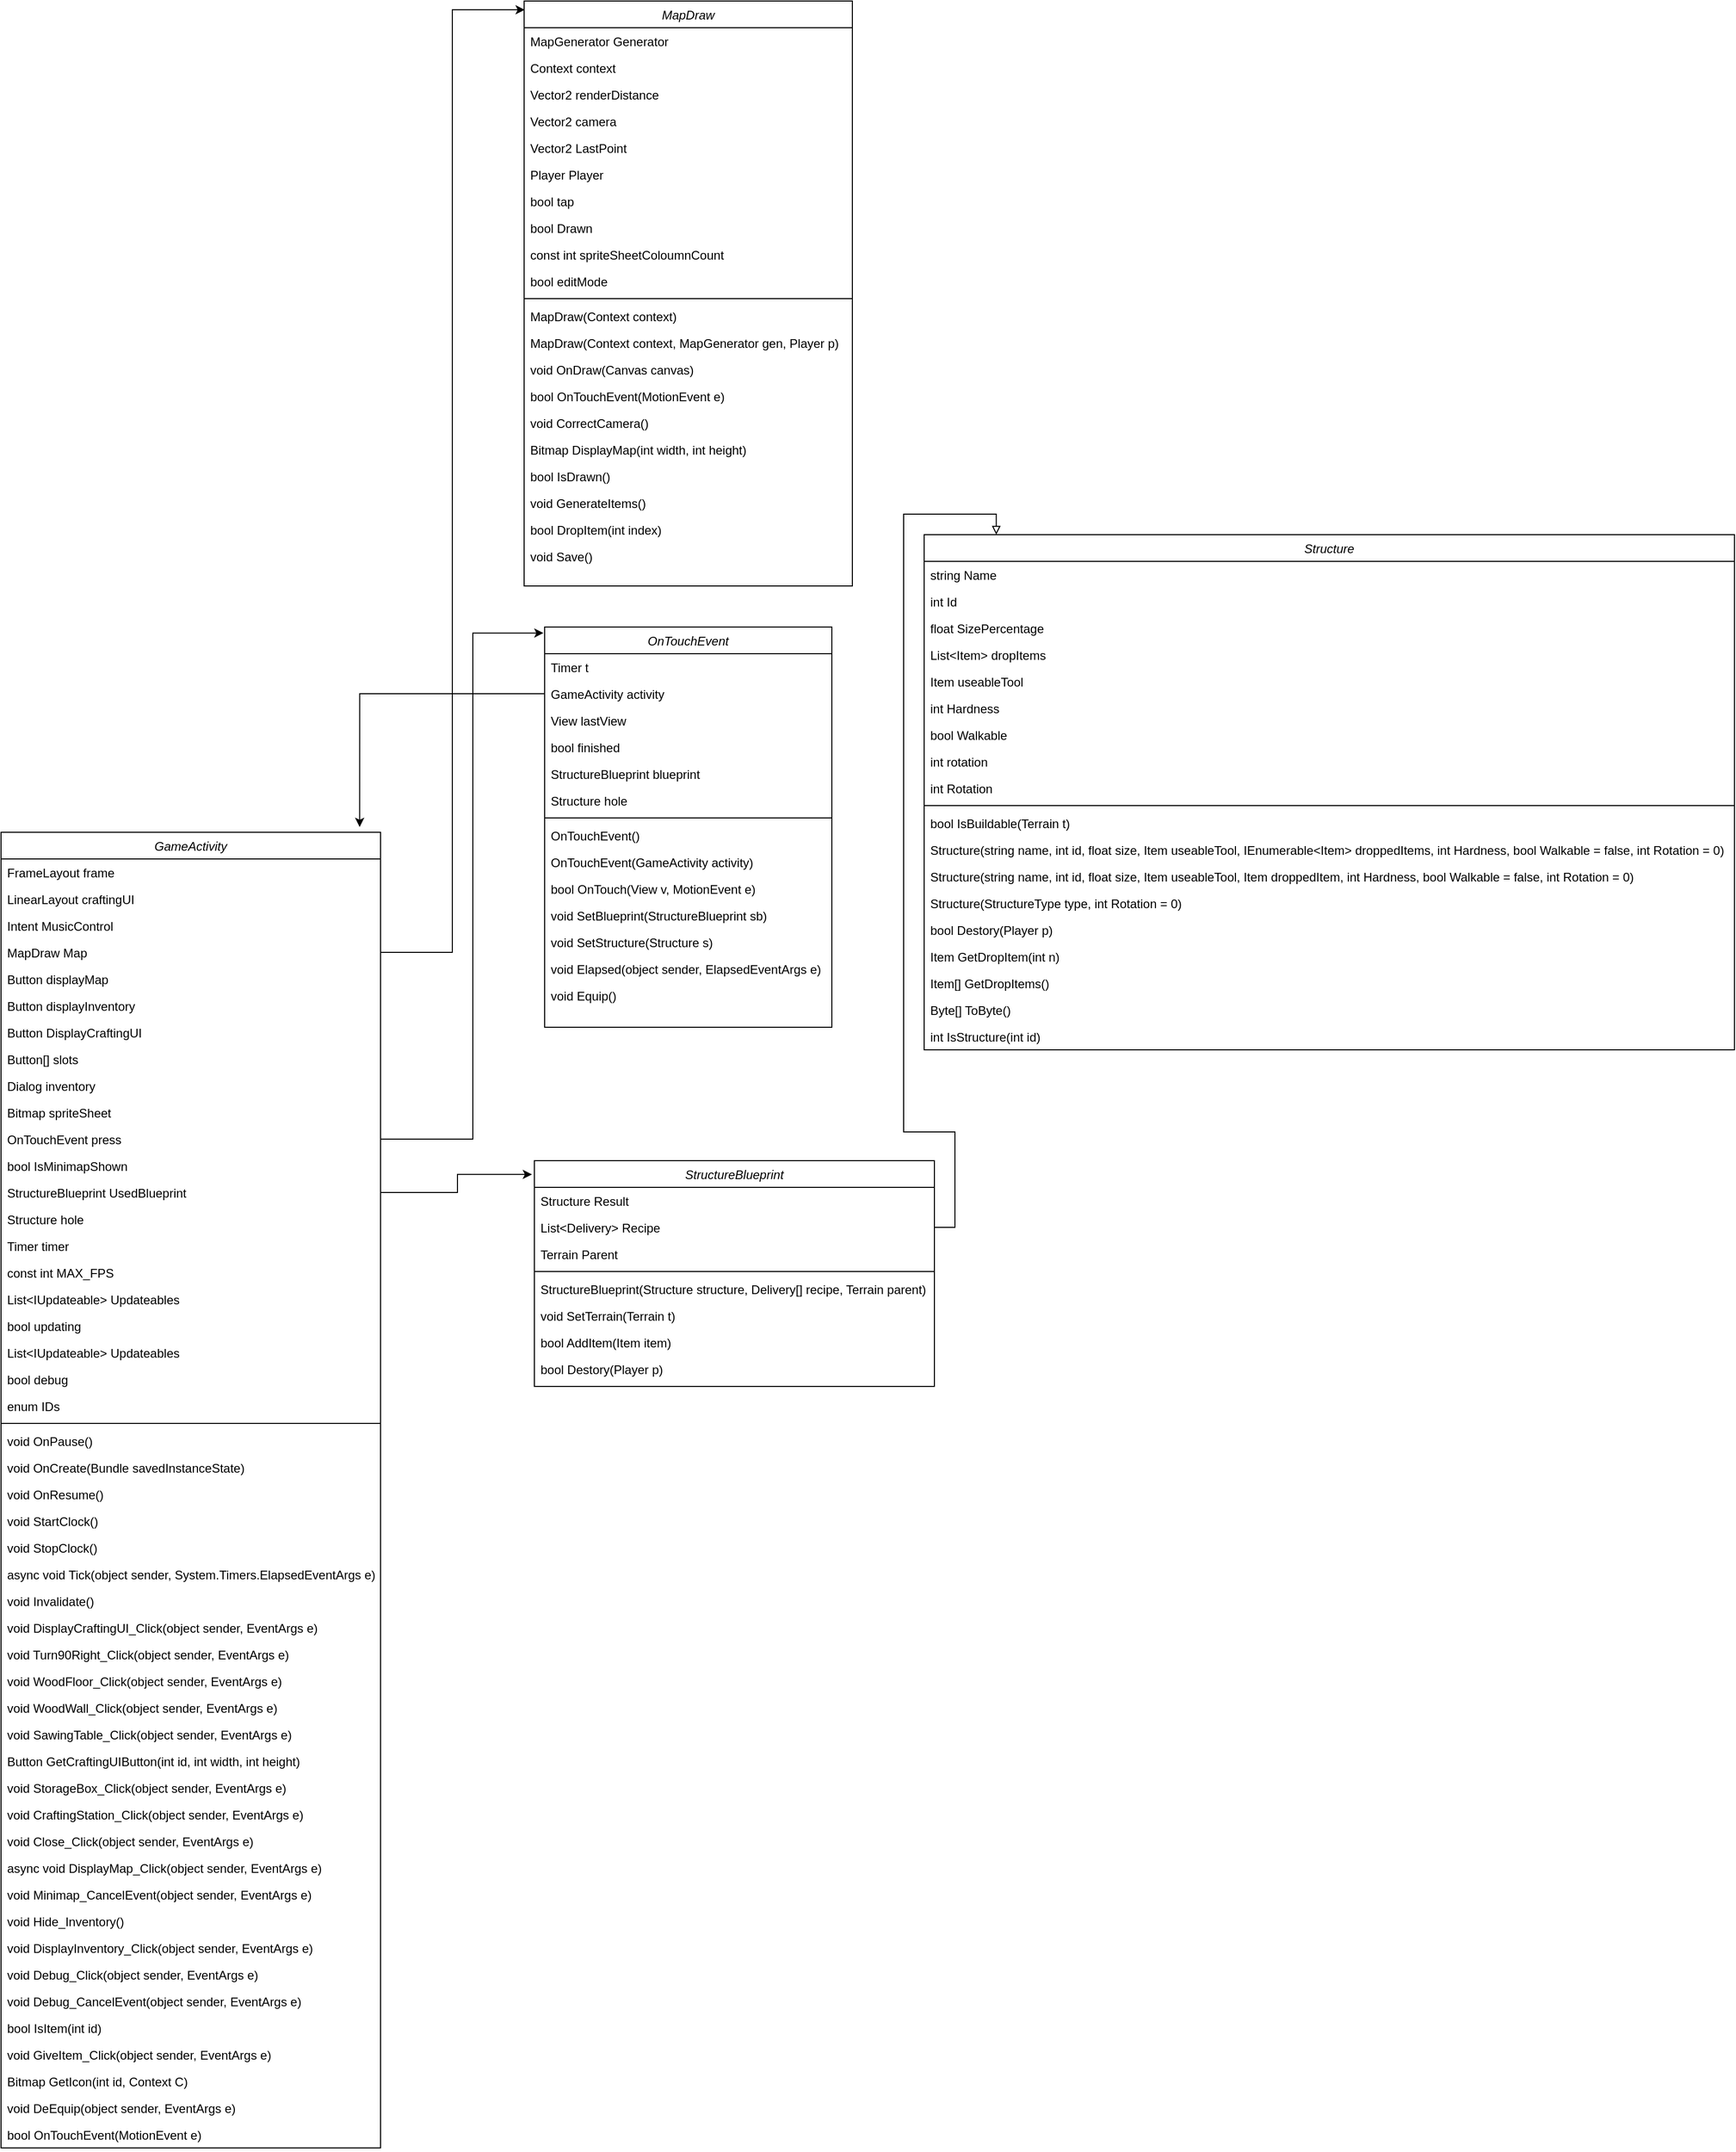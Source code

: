<mxfile version="16.1.0" type="github">
  <diagram id="C5RBs43oDa-KdzZeNtuy" name="Page-1">
    <mxGraphModel dx="751" dy="1858" grid="1" gridSize="10" guides="1" tooltips="1" connect="1" arrows="1" fold="1" page="1" pageScale="1" pageWidth="827" pageHeight="1169" math="0" shadow="0">
      <root>
        <mxCell id="WIyWlLk6GJQsqaUBKTNV-0" />
        <mxCell id="WIyWlLk6GJQsqaUBKTNV-1" parent="WIyWlLk6GJQsqaUBKTNV-0" />
        <mxCell id="zkfFHV4jXpPFQw0GAbJ--0" value="GameActivity" style="swimlane;fontStyle=2;align=center;verticalAlign=top;childLayout=stackLayout;horizontal=1;startSize=26;horizontalStack=0;resizeParent=1;resizeLast=0;collapsible=1;marginBottom=0;rounded=0;shadow=0;strokeWidth=1;" parent="WIyWlLk6GJQsqaUBKTNV-1" vertex="1">
          <mxGeometry x="30" y="70" width="370" height="1282" as="geometry">
            <mxRectangle x="230" y="140" width="160" height="26" as="alternateBounds" />
          </mxGeometry>
        </mxCell>
        <mxCell id="zkfFHV4jXpPFQw0GAbJ--2" value="FrameLayout frame&#xa;" style="text;align=left;verticalAlign=top;spacingLeft=4;spacingRight=4;overflow=hidden;rotatable=0;points=[[0,0.5],[1,0.5]];portConstraint=eastwest;rounded=0;shadow=0;html=0;" parent="zkfFHV4jXpPFQw0GAbJ--0" vertex="1">
          <mxGeometry y="26" width="370" height="26" as="geometry" />
        </mxCell>
        <mxCell id="dJazrFDQEvs-Zin5iPk2-3" value="LinearLayout craftingUI&#xa;" style="text;align=left;verticalAlign=top;spacingLeft=4;spacingRight=4;overflow=hidden;rotatable=0;points=[[0,0.5],[1,0.5]];portConstraint=eastwest;rounded=0;shadow=0;html=0;" vertex="1" parent="zkfFHV4jXpPFQw0GAbJ--0">
          <mxGeometry y="52" width="370" height="26" as="geometry" />
        </mxCell>
        <mxCell id="dJazrFDQEvs-Zin5iPk2-4" value="Intent MusicControl" style="text;align=left;verticalAlign=top;spacingLeft=4;spacingRight=4;overflow=hidden;rotatable=0;points=[[0,0.5],[1,0.5]];portConstraint=eastwest;rounded=0;shadow=0;html=0;" vertex="1" parent="zkfFHV4jXpPFQw0GAbJ--0">
          <mxGeometry y="78" width="370" height="26" as="geometry" />
        </mxCell>
        <mxCell id="dJazrFDQEvs-Zin5iPk2-5" value="MapDraw Map" style="text;align=left;verticalAlign=top;spacingLeft=4;spacingRight=4;overflow=hidden;rotatable=0;points=[[0,0.5],[1,0.5]];portConstraint=eastwest;rounded=0;shadow=0;html=0;" vertex="1" parent="zkfFHV4jXpPFQw0GAbJ--0">
          <mxGeometry y="104" width="370" height="26" as="geometry" />
        </mxCell>
        <mxCell id="dJazrFDQEvs-Zin5iPk2-6" value="Button displayMap" style="text;align=left;verticalAlign=top;spacingLeft=4;spacingRight=4;overflow=hidden;rotatable=0;points=[[0,0.5],[1,0.5]];portConstraint=eastwest;rounded=0;shadow=0;html=0;" vertex="1" parent="zkfFHV4jXpPFQw0GAbJ--0">
          <mxGeometry y="130" width="370" height="26" as="geometry" />
        </mxCell>
        <mxCell id="dJazrFDQEvs-Zin5iPk2-8" value="Button displayInventory" style="text;align=left;verticalAlign=top;spacingLeft=4;spacingRight=4;overflow=hidden;rotatable=0;points=[[0,0.5],[1,0.5]];portConstraint=eastwest;rounded=0;shadow=0;html=0;" vertex="1" parent="zkfFHV4jXpPFQw0GAbJ--0">
          <mxGeometry y="156" width="370" height="26" as="geometry" />
        </mxCell>
        <mxCell id="dJazrFDQEvs-Zin5iPk2-7" value="Button DisplayCraftingUI" style="text;align=left;verticalAlign=top;spacingLeft=4;spacingRight=4;overflow=hidden;rotatable=0;points=[[0,0.5],[1,0.5]];portConstraint=eastwest;rounded=0;shadow=0;html=0;" vertex="1" parent="zkfFHV4jXpPFQw0GAbJ--0">
          <mxGeometry y="182" width="370" height="26" as="geometry" />
        </mxCell>
        <mxCell id="dJazrFDQEvs-Zin5iPk2-9" value="Button[] slots" style="text;align=left;verticalAlign=top;spacingLeft=4;spacingRight=4;overflow=hidden;rotatable=0;points=[[0,0.5],[1,0.5]];portConstraint=eastwest;rounded=0;shadow=0;html=0;" vertex="1" parent="zkfFHV4jXpPFQw0GAbJ--0">
          <mxGeometry y="208" width="370" height="26" as="geometry" />
        </mxCell>
        <mxCell id="dJazrFDQEvs-Zin5iPk2-10" value="Dialog inventory" style="text;align=left;verticalAlign=top;spacingLeft=4;spacingRight=4;overflow=hidden;rotatable=0;points=[[0,0.5],[1,0.5]];portConstraint=eastwest;rounded=0;shadow=0;html=0;" vertex="1" parent="zkfFHV4jXpPFQw0GAbJ--0">
          <mxGeometry y="234" width="370" height="26" as="geometry" />
        </mxCell>
        <mxCell id="dJazrFDQEvs-Zin5iPk2-11" value="Bitmap spriteSheet" style="text;align=left;verticalAlign=top;spacingLeft=4;spacingRight=4;overflow=hidden;rotatable=0;points=[[0,0.5],[1,0.5]];portConstraint=eastwest;rounded=0;shadow=0;html=0;" vertex="1" parent="zkfFHV4jXpPFQw0GAbJ--0">
          <mxGeometry y="260" width="370" height="26" as="geometry" />
        </mxCell>
        <mxCell id="dJazrFDQEvs-Zin5iPk2-12" value="OnTouchEvent press" style="text;align=left;verticalAlign=top;spacingLeft=4;spacingRight=4;overflow=hidden;rotatable=0;points=[[0,0.5],[1,0.5]];portConstraint=eastwest;rounded=0;shadow=0;html=0;" vertex="1" parent="zkfFHV4jXpPFQw0GAbJ--0">
          <mxGeometry y="286" width="370" height="26" as="geometry" />
        </mxCell>
        <mxCell id="dJazrFDQEvs-Zin5iPk2-13" value="bool IsMinimapShown" style="text;align=left;verticalAlign=top;spacingLeft=4;spacingRight=4;overflow=hidden;rotatable=0;points=[[0,0.5],[1,0.5]];portConstraint=eastwest;rounded=0;shadow=0;html=0;" vertex="1" parent="zkfFHV4jXpPFQw0GAbJ--0">
          <mxGeometry y="312" width="370" height="26" as="geometry" />
        </mxCell>
        <mxCell id="dJazrFDQEvs-Zin5iPk2-14" value="StructureBlueprint UsedBlueprint" style="text;align=left;verticalAlign=top;spacingLeft=4;spacingRight=4;overflow=hidden;rotatable=0;points=[[0,0.5],[1,0.5]];portConstraint=eastwest;rounded=0;shadow=0;html=0;" vertex="1" parent="zkfFHV4jXpPFQw0GAbJ--0">
          <mxGeometry y="338" width="370" height="26" as="geometry" />
        </mxCell>
        <mxCell id="dJazrFDQEvs-Zin5iPk2-15" value="Structure hole" style="text;align=left;verticalAlign=top;spacingLeft=4;spacingRight=4;overflow=hidden;rotatable=0;points=[[0,0.5],[1,0.5]];portConstraint=eastwest;rounded=0;shadow=0;html=0;" vertex="1" parent="zkfFHV4jXpPFQw0GAbJ--0">
          <mxGeometry y="364" width="370" height="26" as="geometry" />
        </mxCell>
        <mxCell id="dJazrFDQEvs-Zin5iPk2-16" value="Timer timer" style="text;align=left;verticalAlign=top;spacingLeft=4;spacingRight=4;overflow=hidden;rotatable=0;points=[[0,0.5],[1,0.5]];portConstraint=eastwest;rounded=0;shadow=0;html=0;" vertex="1" parent="zkfFHV4jXpPFQw0GAbJ--0">
          <mxGeometry y="390" width="370" height="26" as="geometry" />
        </mxCell>
        <mxCell id="dJazrFDQEvs-Zin5iPk2-17" value="const int MAX_FPS" style="text;align=left;verticalAlign=top;spacingLeft=4;spacingRight=4;overflow=hidden;rotatable=0;points=[[0,0.5],[1,0.5]];portConstraint=eastwest;rounded=0;shadow=0;html=0;" vertex="1" parent="zkfFHV4jXpPFQw0GAbJ--0">
          <mxGeometry y="416" width="370" height="26" as="geometry" />
        </mxCell>
        <mxCell id="dJazrFDQEvs-Zin5iPk2-18" value="List&lt;IUpdateable&gt; Updateables" style="text;align=left;verticalAlign=top;spacingLeft=4;spacingRight=4;overflow=hidden;rotatable=0;points=[[0,0.5],[1,0.5]];portConstraint=eastwest;rounded=0;shadow=0;html=0;" vertex="1" parent="zkfFHV4jXpPFQw0GAbJ--0">
          <mxGeometry y="442" width="370" height="26" as="geometry" />
        </mxCell>
        <mxCell id="dJazrFDQEvs-Zin5iPk2-21" value="bool updating" style="text;align=left;verticalAlign=top;spacingLeft=4;spacingRight=4;overflow=hidden;rotatable=0;points=[[0,0.5],[1,0.5]];portConstraint=eastwest;rounded=0;shadow=0;html=0;" vertex="1" parent="zkfFHV4jXpPFQw0GAbJ--0">
          <mxGeometry y="468" width="370" height="26" as="geometry" />
        </mxCell>
        <mxCell id="dJazrFDQEvs-Zin5iPk2-20" value="List&lt;IUpdateable&gt; Updateables" style="text;align=left;verticalAlign=top;spacingLeft=4;spacingRight=4;overflow=hidden;rotatable=0;points=[[0,0.5],[1,0.5]];portConstraint=eastwest;rounded=0;shadow=0;html=0;" vertex="1" parent="zkfFHV4jXpPFQw0GAbJ--0">
          <mxGeometry y="494" width="370" height="26" as="geometry" />
        </mxCell>
        <mxCell id="dJazrFDQEvs-Zin5iPk2-23" value="bool debug" style="text;align=left;verticalAlign=top;spacingLeft=4;spacingRight=4;overflow=hidden;rotatable=0;points=[[0,0.5],[1,0.5]];portConstraint=eastwest;rounded=0;shadow=0;html=0;" vertex="1" parent="zkfFHV4jXpPFQw0GAbJ--0">
          <mxGeometry y="520" width="370" height="26" as="geometry" />
        </mxCell>
        <mxCell id="dJazrFDQEvs-Zin5iPk2-22" value="enum IDs" style="text;align=left;verticalAlign=top;spacingLeft=4;spacingRight=4;overflow=hidden;rotatable=0;points=[[0,0.5],[1,0.5]];portConstraint=eastwest;rounded=0;shadow=0;html=0;" vertex="1" parent="zkfFHV4jXpPFQw0GAbJ--0">
          <mxGeometry y="546" width="370" height="26" as="geometry" />
        </mxCell>
        <mxCell id="zkfFHV4jXpPFQw0GAbJ--4" value="" style="line;html=1;strokeWidth=1;align=left;verticalAlign=middle;spacingTop=-1;spacingLeft=3;spacingRight=3;rotatable=0;labelPosition=right;points=[];portConstraint=eastwest;" parent="zkfFHV4jXpPFQw0GAbJ--0" vertex="1">
          <mxGeometry y="572" width="370" height="8" as="geometry" />
        </mxCell>
        <mxCell id="dJazrFDQEvs-Zin5iPk2-49" value="void OnPause()" style="text;align=left;verticalAlign=top;spacingLeft=4;spacingRight=4;overflow=hidden;rotatable=0;points=[[0,0.5],[1,0.5]];portConstraint=eastwest;" vertex="1" parent="zkfFHV4jXpPFQw0GAbJ--0">
          <mxGeometry y="580" width="370" height="26" as="geometry" />
        </mxCell>
        <mxCell id="zkfFHV4jXpPFQw0GAbJ--5" value="void OnCreate(Bundle savedInstanceState)" style="text;align=left;verticalAlign=top;spacingLeft=4;spacingRight=4;overflow=hidden;rotatable=0;points=[[0,0.5],[1,0.5]];portConstraint=eastwest;" parent="zkfFHV4jXpPFQw0GAbJ--0" vertex="1">
          <mxGeometry y="606" width="370" height="26" as="geometry" />
        </mxCell>
        <mxCell id="dJazrFDQEvs-Zin5iPk2-24" value="void OnResume()" style="text;align=left;verticalAlign=top;spacingLeft=4;spacingRight=4;overflow=hidden;rotatable=0;points=[[0,0.5],[1,0.5]];portConstraint=eastwest;" vertex="1" parent="zkfFHV4jXpPFQw0GAbJ--0">
          <mxGeometry y="632" width="370" height="26" as="geometry" />
        </mxCell>
        <mxCell id="dJazrFDQEvs-Zin5iPk2-25" value="void StartClock()" style="text;align=left;verticalAlign=top;spacingLeft=4;spacingRight=4;overflow=hidden;rotatable=0;points=[[0,0.5],[1,0.5]];portConstraint=eastwest;" vertex="1" parent="zkfFHV4jXpPFQw0GAbJ--0">
          <mxGeometry y="658" width="370" height="26" as="geometry" />
        </mxCell>
        <mxCell id="dJazrFDQEvs-Zin5iPk2-26" value="void StopClock()" style="text;align=left;verticalAlign=top;spacingLeft=4;spacingRight=4;overflow=hidden;rotatable=0;points=[[0,0.5],[1,0.5]];portConstraint=eastwest;" vertex="1" parent="zkfFHV4jXpPFQw0GAbJ--0">
          <mxGeometry y="684" width="370" height="26" as="geometry" />
        </mxCell>
        <mxCell id="dJazrFDQEvs-Zin5iPk2-27" value="async void Tick(object sender, System.Timers.ElapsedEventArgs e)" style="text;align=left;verticalAlign=top;spacingLeft=4;spacingRight=4;overflow=hidden;rotatable=0;points=[[0,0.5],[1,0.5]];portConstraint=eastwest;" vertex="1" parent="zkfFHV4jXpPFQw0GAbJ--0">
          <mxGeometry y="710" width="370" height="26" as="geometry" />
        </mxCell>
        <mxCell id="dJazrFDQEvs-Zin5iPk2-28" value="void Invalidate()" style="text;align=left;verticalAlign=top;spacingLeft=4;spacingRight=4;overflow=hidden;rotatable=0;points=[[0,0.5],[1,0.5]];portConstraint=eastwest;" vertex="1" parent="zkfFHV4jXpPFQw0GAbJ--0">
          <mxGeometry y="736" width="370" height="26" as="geometry" />
        </mxCell>
        <mxCell id="dJazrFDQEvs-Zin5iPk2-29" value="void DisplayCraftingUI_Click(object sender, EventArgs e)" style="text;align=left;verticalAlign=top;spacingLeft=4;spacingRight=4;overflow=hidden;rotatable=0;points=[[0,0.5],[1,0.5]];portConstraint=eastwest;" vertex="1" parent="zkfFHV4jXpPFQw0GAbJ--0">
          <mxGeometry y="762" width="370" height="26" as="geometry" />
        </mxCell>
        <mxCell id="dJazrFDQEvs-Zin5iPk2-30" value="void Turn90Right_Click(object sender, EventArgs e)" style="text;align=left;verticalAlign=top;spacingLeft=4;spacingRight=4;overflow=hidden;rotatable=0;points=[[0,0.5],[1,0.5]];portConstraint=eastwest;" vertex="1" parent="zkfFHV4jXpPFQw0GAbJ--0">
          <mxGeometry y="788" width="370" height="26" as="geometry" />
        </mxCell>
        <mxCell id="dJazrFDQEvs-Zin5iPk2-31" value="void WoodFloor_Click(object sender, EventArgs e)" style="text;align=left;verticalAlign=top;spacingLeft=4;spacingRight=4;overflow=hidden;rotatable=0;points=[[0,0.5],[1,0.5]];portConstraint=eastwest;" vertex="1" parent="zkfFHV4jXpPFQw0GAbJ--0">
          <mxGeometry y="814" width="370" height="26" as="geometry" />
        </mxCell>
        <mxCell id="dJazrFDQEvs-Zin5iPk2-32" value="void WoodWall_Click(object sender, EventArgs e)" style="text;align=left;verticalAlign=top;spacingLeft=4;spacingRight=4;overflow=hidden;rotatable=0;points=[[0,0.5],[1,0.5]];portConstraint=eastwest;" vertex="1" parent="zkfFHV4jXpPFQw0GAbJ--0">
          <mxGeometry y="840" width="370" height="26" as="geometry" />
        </mxCell>
        <mxCell id="dJazrFDQEvs-Zin5iPk2-33" value="void SawingTable_Click(object sender, EventArgs e)" style="text;align=left;verticalAlign=top;spacingLeft=4;spacingRight=4;overflow=hidden;rotatable=0;points=[[0,0.5],[1,0.5]];portConstraint=eastwest;" vertex="1" parent="zkfFHV4jXpPFQw0GAbJ--0">
          <mxGeometry y="866" width="370" height="26" as="geometry" />
        </mxCell>
        <mxCell id="dJazrFDQEvs-Zin5iPk2-34" value="Button GetCraftingUIButton(int id, int width, int height)" style="text;align=left;verticalAlign=top;spacingLeft=4;spacingRight=4;overflow=hidden;rotatable=0;points=[[0,0.5],[1,0.5]];portConstraint=eastwest;" vertex="1" parent="zkfFHV4jXpPFQw0GAbJ--0">
          <mxGeometry y="892" width="370" height="26" as="geometry" />
        </mxCell>
        <mxCell id="dJazrFDQEvs-Zin5iPk2-35" value="void StorageBox_Click(object sender, EventArgs e)" style="text;align=left;verticalAlign=top;spacingLeft=4;spacingRight=4;overflow=hidden;rotatable=0;points=[[0,0.5],[1,0.5]];portConstraint=eastwest;" vertex="1" parent="zkfFHV4jXpPFQw0GAbJ--0">
          <mxGeometry y="918" width="370" height="26" as="geometry" />
        </mxCell>
        <mxCell id="dJazrFDQEvs-Zin5iPk2-36" value="void CraftingStation_Click(object sender, EventArgs e)" style="text;align=left;verticalAlign=top;spacingLeft=4;spacingRight=4;overflow=hidden;rotatable=0;points=[[0,0.5],[1,0.5]];portConstraint=eastwest;" vertex="1" parent="zkfFHV4jXpPFQw0GAbJ--0">
          <mxGeometry y="944" width="370" height="26" as="geometry" />
        </mxCell>
        <mxCell id="dJazrFDQEvs-Zin5iPk2-37" value="void Close_Click(object sender, EventArgs e)" style="text;align=left;verticalAlign=top;spacingLeft=4;spacingRight=4;overflow=hidden;rotatable=0;points=[[0,0.5],[1,0.5]];portConstraint=eastwest;" vertex="1" parent="zkfFHV4jXpPFQw0GAbJ--0">
          <mxGeometry y="970" width="370" height="26" as="geometry" />
        </mxCell>
        <mxCell id="dJazrFDQEvs-Zin5iPk2-38" value="async void DisplayMap_Click(object sender, EventArgs e)" style="text;align=left;verticalAlign=top;spacingLeft=4;spacingRight=4;overflow=hidden;rotatable=0;points=[[0,0.5],[1,0.5]];portConstraint=eastwest;" vertex="1" parent="zkfFHV4jXpPFQw0GAbJ--0">
          <mxGeometry y="996" width="370" height="26" as="geometry" />
        </mxCell>
        <mxCell id="dJazrFDQEvs-Zin5iPk2-39" value="void Minimap_CancelEvent(object sender, EventArgs e)" style="text;align=left;verticalAlign=top;spacingLeft=4;spacingRight=4;overflow=hidden;rotatable=0;points=[[0,0.5],[1,0.5]];portConstraint=eastwest;" vertex="1" parent="zkfFHV4jXpPFQw0GAbJ--0">
          <mxGeometry y="1022" width="370" height="26" as="geometry" />
        </mxCell>
        <mxCell id="dJazrFDQEvs-Zin5iPk2-40" value="void Hide_Inventory()" style="text;align=left;verticalAlign=top;spacingLeft=4;spacingRight=4;overflow=hidden;rotatable=0;points=[[0,0.5],[1,0.5]];portConstraint=eastwest;" vertex="1" parent="zkfFHV4jXpPFQw0GAbJ--0">
          <mxGeometry y="1048" width="370" height="26" as="geometry" />
        </mxCell>
        <mxCell id="dJazrFDQEvs-Zin5iPk2-41" value="void DisplayInventory_Click(object sender, EventArgs e)" style="text;align=left;verticalAlign=top;spacingLeft=4;spacingRight=4;overflow=hidden;rotatable=0;points=[[0,0.5],[1,0.5]];portConstraint=eastwest;" vertex="1" parent="zkfFHV4jXpPFQw0GAbJ--0">
          <mxGeometry y="1074" width="370" height="26" as="geometry" />
        </mxCell>
        <mxCell id="dJazrFDQEvs-Zin5iPk2-42" value="void Debug_Click(object sender, EventArgs e)" style="text;align=left;verticalAlign=top;spacingLeft=4;spacingRight=4;overflow=hidden;rotatable=0;points=[[0,0.5],[1,0.5]];portConstraint=eastwest;" vertex="1" parent="zkfFHV4jXpPFQw0GAbJ--0">
          <mxGeometry y="1100" width="370" height="26" as="geometry" />
        </mxCell>
        <mxCell id="dJazrFDQEvs-Zin5iPk2-43" value="void Debug_CancelEvent(object sender, EventArgs e)" style="text;align=left;verticalAlign=top;spacingLeft=4;spacingRight=4;overflow=hidden;rotatable=0;points=[[0,0.5],[1,0.5]];portConstraint=eastwest;" vertex="1" parent="zkfFHV4jXpPFQw0GAbJ--0">
          <mxGeometry y="1126" width="370" height="26" as="geometry" />
        </mxCell>
        <mxCell id="dJazrFDQEvs-Zin5iPk2-44" value="bool IsItem(int id)" style="text;align=left;verticalAlign=top;spacingLeft=4;spacingRight=4;overflow=hidden;rotatable=0;points=[[0,0.5],[1,0.5]];portConstraint=eastwest;" vertex="1" parent="zkfFHV4jXpPFQw0GAbJ--0">
          <mxGeometry y="1152" width="370" height="26" as="geometry" />
        </mxCell>
        <mxCell id="dJazrFDQEvs-Zin5iPk2-45" value="void GiveItem_Click(object sender, EventArgs e)" style="text;align=left;verticalAlign=top;spacingLeft=4;spacingRight=4;overflow=hidden;rotatable=0;points=[[0,0.5],[1,0.5]];portConstraint=eastwest;" vertex="1" parent="zkfFHV4jXpPFQw0GAbJ--0">
          <mxGeometry y="1178" width="370" height="26" as="geometry" />
        </mxCell>
        <mxCell id="dJazrFDQEvs-Zin5iPk2-46" value="Bitmap GetIcon(int id, Context C)" style="text;align=left;verticalAlign=top;spacingLeft=4;spacingRight=4;overflow=hidden;rotatable=0;points=[[0,0.5],[1,0.5]];portConstraint=eastwest;" vertex="1" parent="zkfFHV4jXpPFQw0GAbJ--0">
          <mxGeometry y="1204" width="370" height="26" as="geometry" />
        </mxCell>
        <mxCell id="dJazrFDQEvs-Zin5iPk2-47" value="void DeEquip(object sender, EventArgs e)" style="text;align=left;verticalAlign=top;spacingLeft=4;spacingRight=4;overflow=hidden;rotatable=0;points=[[0,0.5],[1,0.5]];portConstraint=eastwest;" vertex="1" parent="zkfFHV4jXpPFQw0GAbJ--0">
          <mxGeometry y="1230" width="370" height="26" as="geometry" />
        </mxCell>
        <mxCell id="dJazrFDQEvs-Zin5iPk2-48" value="bool OnTouchEvent(MotionEvent e)" style="text;align=left;verticalAlign=top;spacingLeft=4;spacingRight=4;overflow=hidden;rotatable=0;points=[[0,0.5],[1,0.5]];portConstraint=eastwest;" vertex="1" parent="zkfFHV4jXpPFQw0GAbJ--0">
          <mxGeometry y="1256" width="370" height="26" as="geometry" />
        </mxCell>
        <mxCell id="dJazrFDQEvs-Zin5iPk2-50" value="MapDraw" style="swimlane;fontStyle=2;align=center;verticalAlign=top;childLayout=stackLayout;horizontal=1;startSize=26;horizontalStack=0;resizeParent=1;resizeLast=0;collapsible=1;marginBottom=0;rounded=0;shadow=0;strokeWidth=1;" vertex="1" parent="WIyWlLk6GJQsqaUBKTNV-1">
          <mxGeometry x="540" y="-740" width="320" height="570" as="geometry">
            <mxRectangle x="230" y="140" width="160" height="26" as="alternateBounds" />
          </mxGeometry>
        </mxCell>
        <mxCell id="dJazrFDQEvs-Zin5iPk2-51" value="MapGenerator Generator" style="text;align=left;verticalAlign=top;spacingLeft=4;spacingRight=4;overflow=hidden;rotatable=0;points=[[0,0.5],[1,0.5]];portConstraint=eastwest;rounded=0;shadow=0;html=0;" vertex="1" parent="dJazrFDQEvs-Zin5iPk2-50">
          <mxGeometry y="26" width="320" height="26" as="geometry" />
        </mxCell>
        <mxCell id="dJazrFDQEvs-Zin5iPk2-52" value="Context context" style="text;align=left;verticalAlign=top;spacingLeft=4;spacingRight=4;overflow=hidden;rotatable=0;points=[[0,0.5],[1,0.5]];portConstraint=eastwest;rounded=0;shadow=0;html=0;" vertex="1" parent="dJazrFDQEvs-Zin5iPk2-50">
          <mxGeometry y="52" width="320" height="26" as="geometry" />
        </mxCell>
        <mxCell id="dJazrFDQEvs-Zin5iPk2-53" value="Vector2 renderDistance" style="text;align=left;verticalAlign=top;spacingLeft=4;spacingRight=4;overflow=hidden;rotatable=0;points=[[0,0.5],[1,0.5]];portConstraint=eastwest;rounded=0;shadow=0;html=0;" vertex="1" parent="dJazrFDQEvs-Zin5iPk2-50">
          <mxGeometry y="78" width="320" height="26" as="geometry" />
        </mxCell>
        <mxCell id="dJazrFDQEvs-Zin5iPk2-54" value="Vector2 camera" style="text;align=left;verticalAlign=top;spacingLeft=4;spacingRight=4;overflow=hidden;rotatable=0;points=[[0,0.5],[1,0.5]];portConstraint=eastwest;rounded=0;shadow=0;html=0;" vertex="1" parent="dJazrFDQEvs-Zin5iPk2-50">
          <mxGeometry y="104" width="320" height="26" as="geometry" />
        </mxCell>
        <mxCell id="dJazrFDQEvs-Zin5iPk2-55" value="Vector2 LastPoint" style="text;align=left;verticalAlign=top;spacingLeft=4;spacingRight=4;overflow=hidden;rotatable=0;points=[[0,0.5],[1,0.5]];portConstraint=eastwest;rounded=0;shadow=0;html=0;" vertex="1" parent="dJazrFDQEvs-Zin5iPk2-50">
          <mxGeometry y="130" width="320" height="26" as="geometry" />
        </mxCell>
        <mxCell id="dJazrFDQEvs-Zin5iPk2-56" value="Player Player" style="text;align=left;verticalAlign=top;spacingLeft=4;spacingRight=4;overflow=hidden;rotatable=0;points=[[0,0.5],[1,0.5]];portConstraint=eastwest;rounded=0;shadow=0;html=0;" vertex="1" parent="dJazrFDQEvs-Zin5iPk2-50">
          <mxGeometry y="156" width="320" height="26" as="geometry" />
        </mxCell>
        <mxCell id="dJazrFDQEvs-Zin5iPk2-57" value="bool tap" style="text;align=left;verticalAlign=top;spacingLeft=4;spacingRight=4;overflow=hidden;rotatable=0;points=[[0,0.5],[1,0.5]];portConstraint=eastwest;rounded=0;shadow=0;html=0;" vertex="1" parent="dJazrFDQEvs-Zin5iPk2-50">
          <mxGeometry y="182" width="320" height="26" as="geometry" />
        </mxCell>
        <mxCell id="dJazrFDQEvs-Zin5iPk2-58" value="bool Drawn" style="text;align=left;verticalAlign=top;spacingLeft=4;spacingRight=4;overflow=hidden;rotatable=0;points=[[0,0.5],[1,0.5]];portConstraint=eastwest;rounded=0;shadow=0;html=0;" vertex="1" parent="dJazrFDQEvs-Zin5iPk2-50">
          <mxGeometry y="208" width="320" height="26" as="geometry" />
        </mxCell>
        <mxCell id="dJazrFDQEvs-Zin5iPk2-59" value="const int spriteSheetColoumnCount" style="text;align=left;verticalAlign=top;spacingLeft=4;spacingRight=4;overflow=hidden;rotatable=0;points=[[0,0.5],[1,0.5]];portConstraint=eastwest;rounded=0;shadow=0;html=0;" vertex="1" parent="dJazrFDQEvs-Zin5iPk2-50">
          <mxGeometry y="234" width="320" height="26" as="geometry" />
        </mxCell>
        <mxCell id="dJazrFDQEvs-Zin5iPk2-60" value="bool editMode" style="text;align=left;verticalAlign=top;spacingLeft=4;spacingRight=4;overflow=hidden;rotatable=0;points=[[0,0.5],[1,0.5]];portConstraint=eastwest;rounded=0;shadow=0;html=0;" vertex="1" parent="dJazrFDQEvs-Zin5iPk2-50">
          <mxGeometry y="260" width="320" height="26" as="geometry" />
        </mxCell>
        <mxCell id="dJazrFDQEvs-Zin5iPk2-72" value="" style="line;html=1;strokeWidth=1;align=left;verticalAlign=middle;spacingTop=-1;spacingLeft=3;spacingRight=3;rotatable=0;labelPosition=right;points=[];portConstraint=eastwest;" vertex="1" parent="dJazrFDQEvs-Zin5iPk2-50">
          <mxGeometry y="286" width="320" height="8" as="geometry" />
        </mxCell>
        <mxCell id="dJazrFDQEvs-Zin5iPk2-73" value="MapDraw(Context context)" style="text;align=left;verticalAlign=top;spacingLeft=4;spacingRight=4;overflow=hidden;rotatable=0;points=[[0,0.5],[1,0.5]];portConstraint=eastwest;" vertex="1" parent="dJazrFDQEvs-Zin5iPk2-50">
          <mxGeometry y="294" width="320" height="26" as="geometry" />
        </mxCell>
        <mxCell id="dJazrFDQEvs-Zin5iPk2-74" value="MapDraw(Context context, MapGenerator gen, Player p)" style="text;align=left;verticalAlign=top;spacingLeft=4;spacingRight=4;overflow=hidden;rotatable=0;points=[[0,0.5],[1,0.5]];portConstraint=eastwest;" vertex="1" parent="dJazrFDQEvs-Zin5iPk2-50">
          <mxGeometry y="320" width="320" height="26" as="geometry" />
        </mxCell>
        <mxCell id="dJazrFDQEvs-Zin5iPk2-75" value="void OnDraw(Canvas canvas)" style="text;align=left;verticalAlign=top;spacingLeft=4;spacingRight=4;overflow=hidden;rotatable=0;points=[[0,0.5],[1,0.5]];portConstraint=eastwest;" vertex="1" parent="dJazrFDQEvs-Zin5iPk2-50">
          <mxGeometry y="346" width="320" height="26" as="geometry" />
        </mxCell>
        <mxCell id="dJazrFDQEvs-Zin5iPk2-76" value="bool OnTouchEvent(MotionEvent e)" style="text;align=left;verticalAlign=top;spacingLeft=4;spacingRight=4;overflow=hidden;rotatable=0;points=[[0,0.5],[1,0.5]];portConstraint=eastwest;" vertex="1" parent="dJazrFDQEvs-Zin5iPk2-50">
          <mxGeometry y="372" width="320" height="26" as="geometry" />
        </mxCell>
        <mxCell id="dJazrFDQEvs-Zin5iPk2-77" value="void CorrectCamera()" style="text;align=left;verticalAlign=top;spacingLeft=4;spacingRight=4;overflow=hidden;rotatable=0;points=[[0,0.5],[1,0.5]];portConstraint=eastwest;" vertex="1" parent="dJazrFDQEvs-Zin5iPk2-50">
          <mxGeometry y="398" width="320" height="26" as="geometry" />
        </mxCell>
        <mxCell id="dJazrFDQEvs-Zin5iPk2-78" value="Bitmap DisplayMap(int width, int height)" style="text;align=left;verticalAlign=top;spacingLeft=4;spacingRight=4;overflow=hidden;rotatable=0;points=[[0,0.5],[1,0.5]];portConstraint=eastwest;" vertex="1" parent="dJazrFDQEvs-Zin5iPk2-50">
          <mxGeometry y="424" width="320" height="26" as="geometry" />
        </mxCell>
        <mxCell id="dJazrFDQEvs-Zin5iPk2-79" value="bool IsDrawn()" style="text;align=left;verticalAlign=top;spacingLeft=4;spacingRight=4;overflow=hidden;rotatable=0;points=[[0,0.5],[1,0.5]];portConstraint=eastwest;" vertex="1" parent="dJazrFDQEvs-Zin5iPk2-50">
          <mxGeometry y="450" width="320" height="26" as="geometry" />
        </mxCell>
        <mxCell id="dJazrFDQEvs-Zin5iPk2-80" value="void GenerateItems()" style="text;align=left;verticalAlign=top;spacingLeft=4;spacingRight=4;overflow=hidden;rotatable=0;points=[[0,0.5],[1,0.5]];portConstraint=eastwest;" vertex="1" parent="dJazrFDQEvs-Zin5iPk2-50">
          <mxGeometry y="476" width="320" height="26" as="geometry" />
        </mxCell>
        <mxCell id="dJazrFDQEvs-Zin5iPk2-81" value="bool DropItem(int index)" style="text;align=left;verticalAlign=top;spacingLeft=4;spacingRight=4;overflow=hidden;rotatable=0;points=[[0,0.5],[1,0.5]];portConstraint=eastwest;" vertex="1" parent="dJazrFDQEvs-Zin5iPk2-50">
          <mxGeometry y="502" width="320" height="26" as="geometry" />
        </mxCell>
        <mxCell id="dJazrFDQEvs-Zin5iPk2-82" value="void Save()" style="text;align=left;verticalAlign=top;spacingLeft=4;spacingRight=4;overflow=hidden;rotatable=0;points=[[0,0.5],[1,0.5]];portConstraint=eastwest;" vertex="1" parent="dJazrFDQEvs-Zin5iPk2-50">
          <mxGeometry y="528" width="320" height="26" as="geometry" />
        </mxCell>
        <mxCell id="dJazrFDQEvs-Zin5iPk2-100" style="edgeStyle=orthogonalEdgeStyle;rounded=0;orthogonalLoop=1;jettySize=auto;html=1;exitX=1;exitY=0.5;exitDx=0;exitDy=0;entryX=0.002;entryY=0.015;entryDx=0;entryDy=0;entryPerimeter=0;" edge="1" parent="WIyWlLk6GJQsqaUBKTNV-1" source="dJazrFDQEvs-Zin5iPk2-5" target="dJazrFDQEvs-Zin5iPk2-50">
          <mxGeometry relative="1" as="geometry">
            <mxPoint x="470" y="236.529" as="targetPoint" />
          </mxGeometry>
        </mxCell>
        <mxCell id="dJazrFDQEvs-Zin5iPk2-101" value="OnTouchEvent" style="swimlane;fontStyle=2;align=center;verticalAlign=top;childLayout=stackLayout;horizontal=1;startSize=26;horizontalStack=0;resizeParent=1;resizeLast=0;collapsible=1;marginBottom=0;rounded=0;shadow=0;strokeWidth=1;" vertex="1" parent="WIyWlLk6GJQsqaUBKTNV-1">
          <mxGeometry x="560" y="-130" width="280" height="390" as="geometry">
            <mxRectangle x="230" y="140" width="160" height="26" as="alternateBounds" />
          </mxGeometry>
        </mxCell>
        <mxCell id="dJazrFDQEvs-Zin5iPk2-102" value="Timer t" style="text;align=left;verticalAlign=top;spacingLeft=4;spacingRight=4;overflow=hidden;rotatable=0;points=[[0,0.5],[1,0.5]];portConstraint=eastwest;rounded=0;shadow=0;html=0;" vertex="1" parent="dJazrFDQEvs-Zin5iPk2-101">
          <mxGeometry y="26" width="280" height="26" as="geometry" />
        </mxCell>
        <mxCell id="dJazrFDQEvs-Zin5iPk2-103" value="GameActivity activity" style="text;align=left;verticalAlign=top;spacingLeft=4;spacingRight=4;overflow=hidden;rotatable=0;points=[[0,0.5],[1,0.5]];portConstraint=eastwest;rounded=0;shadow=0;html=0;" vertex="1" parent="dJazrFDQEvs-Zin5iPk2-101">
          <mxGeometry y="52" width="280" height="26" as="geometry" />
        </mxCell>
        <mxCell id="dJazrFDQEvs-Zin5iPk2-104" value="View lastView" style="text;align=left;verticalAlign=top;spacingLeft=4;spacingRight=4;overflow=hidden;rotatable=0;points=[[0,0.5],[1,0.5]];portConstraint=eastwest;rounded=0;shadow=0;html=0;" vertex="1" parent="dJazrFDQEvs-Zin5iPk2-101">
          <mxGeometry y="78" width="280" height="26" as="geometry" />
        </mxCell>
        <mxCell id="dJazrFDQEvs-Zin5iPk2-105" value="bool finished" style="text;align=left;verticalAlign=top;spacingLeft=4;spacingRight=4;overflow=hidden;rotatable=0;points=[[0,0.5],[1,0.5]];portConstraint=eastwest;rounded=0;shadow=0;html=0;" vertex="1" parent="dJazrFDQEvs-Zin5iPk2-101">
          <mxGeometry y="104" width="280" height="26" as="geometry" />
        </mxCell>
        <mxCell id="dJazrFDQEvs-Zin5iPk2-106" value="StructureBlueprint blueprint" style="text;align=left;verticalAlign=top;spacingLeft=4;spacingRight=4;overflow=hidden;rotatable=0;points=[[0,0.5],[1,0.5]];portConstraint=eastwest;rounded=0;shadow=0;html=0;" vertex="1" parent="dJazrFDQEvs-Zin5iPk2-101">
          <mxGeometry y="130" width="280" height="26" as="geometry" />
        </mxCell>
        <mxCell id="dJazrFDQEvs-Zin5iPk2-107" value="Structure hole" style="text;align=left;verticalAlign=top;spacingLeft=4;spacingRight=4;overflow=hidden;rotatable=0;points=[[0,0.5],[1,0.5]];portConstraint=eastwest;rounded=0;shadow=0;html=0;" vertex="1" parent="dJazrFDQEvs-Zin5iPk2-101">
          <mxGeometry y="156" width="280" height="26" as="geometry" />
        </mxCell>
        <mxCell id="dJazrFDQEvs-Zin5iPk2-123" value="" style="line;html=1;strokeWidth=1;align=left;verticalAlign=middle;spacingTop=-1;spacingLeft=3;spacingRight=3;rotatable=0;labelPosition=right;points=[];portConstraint=eastwest;" vertex="1" parent="dJazrFDQEvs-Zin5iPk2-101">
          <mxGeometry y="182" width="280" height="8" as="geometry" />
        </mxCell>
        <mxCell id="dJazrFDQEvs-Zin5iPk2-124" value="OnTouchEvent()" style="text;align=left;verticalAlign=top;spacingLeft=4;spacingRight=4;overflow=hidden;rotatable=0;points=[[0,0.5],[1,0.5]];portConstraint=eastwest;" vertex="1" parent="dJazrFDQEvs-Zin5iPk2-101">
          <mxGeometry y="190" width="280" height="26" as="geometry" />
        </mxCell>
        <mxCell id="dJazrFDQEvs-Zin5iPk2-125" value="OnTouchEvent(GameActivity activity)" style="text;align=left;verticalAlign=top;spacingLeft=4;spacingRight=4;overflow=hidden;rotatable=0;points=[[0,0.5],[1,0.5]];portConstraint=eastwest;" vertex="1" parent="dJazrFDQEvs-Zin5iPk2-101">
          <mxGeometry y="216" width="280" height="26" as="geometry" />
        </mxCell>
        <mxCell id="dJazrFDQEvs-Zin5iPk2-126" value="bool OnTouch(View v, MotionEvent e)" style="text;align=left;verticalAlign=top;spacingLeft=4;spacingRight=4;overflow=hidden;rotatable=0;points=[[0,0.5],[1,0.5]];portConstraint=eastwest;" vertex="1" parent="dJazrFDQEvs-Zin5iPk2-101">
          <mxGeometry y="242" width="280" height="26" as="geometry" />
        </mxCell>
        <mxCell id="dJazrFDQEvs-Zin5iPk2-127" value="void SetBlueprint(StructureBlueprint sb)" style="text;align=left;verticalAlign=top;spacingLeft=4;spacingRight=4;overflow=hidden;rotatable=0;points=[[0,0.5],[1,0.5]];portConstraint=eastwest;" vertex="1" parent="dJazrFDQEvs-Zin5iPk2-101">
          <mxGeometry y="268" width="280" height="26" as="geometry" />
        </mxCell>
        <mxCell id="dJazrFDQEvs-Zin5iPk2-128" value="void SetStructure(Structure s)" style="text;align=left;verticalAlign=top;spacingLeft=4;spacingRight=4;overflow=hidden;rotatable=0;points=[[0,0.5],[1,0.5]];portConstraint=eastwest;" vertex="1" parent="dJazrFDQEvs-Zin5iPk2-101">
          <mxGeometry y="294" width="280" height="26" as="geometry" />
        </mxCell>
        <mxCell id="dJazrFDQEvs-Zin5iPk2-129" value="void Elapsed(object sender, ElapsedEventArgs e)" style="text;align=left;verticalAlign=top;spacingLeft=4;spacingRight=4;overflow=hidden;rotatable=0;points=[[0,0.5],[1,0.5]];portConstraint=eastwest;" vertex="1" parent="dJazrFDQEvs-Zin5iPk2-101">
          <mxGeometry y="320" width="280" height="26" as="geometry" />
        </mxCell>
        <mxCell id="dJazrFDQEvs-Zin5iPk2-130" value="void Equip()" style="text;align=left;verticalAlign=top;spacingLeft=4;spacingRight=4;overflow=hidden;rotatable=0;points=[[0,0.5],[1,0.5]];portConstraint=eastwest;" vertex="1" parent="dJazrFDQEvs-Zin5iPk2-101">
          <mxGeometry y="346" width="280" height="26" as="geometry" />
        </mxCell>
        <mxCell id="dJazrFDQEvs-Zin5iPk2-151" style="edgeStyle=orthogonalEdgeStyle;rounded=0;orthogonalLoop=1;jettySize=auto;html=1;entryX=-0.004;entryY=0.015;entryDx=0;entryDy=0;entryPerimeter=0;" edge="1" parent="WIyWlLk6GJQsqaUBKTNV-1" source="dJazrFDQEvs-Zin5iPk2-12" target="dJazrFDQEvs-Zin5iPk2-101">
          <mxGeometry relative="1" as="geometry">
            <Array as="points">
              <mxPoint x="490" y="369" />
              <mxPoint x="490" y="-124" />
            </Array>
          </mxGeometry>
        </mxCell>
        <mxCell id="dJazrFDQEvs-Zin5iPk2-152" style="edgeStyle=orthogonalEdgeStyle;rounded=0;orthogonalLoop=1;jettySize=auto;html=1;entryX=0.945;entryY=-0.004;entryDx=0;entryDy=0;entryPerimeter=0;" edge="1" parent="WIyWlLk6GJQsqaUBKTNV-1" source="dJazrFDQEvs-Zin5iPk2-103" target="zkfFHV4jXpPFQw0GAbJ--0">
          <mxGeometry relative="1" as="geometry" />
        </mxCell>
        <mxCell id="dJazrFDQEvs-Zin5iPk2-153" value="StructureBlueprint" style="swimlane;fontStyle=2;align=center;verticalAlign=top;childLayout=stackLayout;horizontal=1;startSize=26;horizontalStack=0;resizeParent=1;resizeLast=0;collapsible=1;marginBottom=0;rounded=0;shadow=0;strokeWidth=1;" vertex="1" parent="WIyWlLk6GJQsqaUBKTNV-1">
          <mxGeometry x="550" y="390" width="390" height="220" as="geometry">
            <mxRectangle x="230" y="140" width="160" height="26" as="alternateBounds" />
          </mxGeometry>
        </mxCell>
        <mxCell id="dJazrFDQEvs-Zin5iPk2-154" value="Structure Result" style="text;align=left;verticalAlign=top;spacingLeft=4;spacingRight=4;overflow=hidden;rotatable=0;points=[[0,0.5],[1,0.5]];portConstraint=eastwest;rounded=0;shadow=0;html=0;" vertex="1" parent="dJazrFDQEvs-Zin5iPk2-153">
          <mxGeometry y="26" width="390" height="26" as="geometry" />
        </mxCell>
        <mxCell id="dJazrFDQEvs-Zin5iPk2-155" value="List&lt;Delivery&gt; Recipe" style="text;align=left;verticalAlign=top;spacingLeft=4;spacingRight=4;overflow=hidden;rotatable=0;points=[[0,0.5],[1,0.5]];portConstraint=eastwest;rounded=0;shadow=0;html=0;" vertex="1" parent="dJazrFDQEvs-Zin5iPk2-153">
          <mxGeometry y="52" width="390" height="26" as="geometry" />
        </mxCell>
        <mxCell id="dJazrFDQEvs-Zin5iPk2-156" value="Terrain Parent" style="text;align=left;verticalAlign=top;spacingLeft=4;spacingRight=4;overflow=hidden;rotatable=0;points=[[0,0.5],[1,0.5]];portConstraint=eastwest;rounded=0;shadow=0;html=0;" vertex="1" parent="dJazrFDQEvs-Zin5iPk2-153">
          <mxGeometry y="78" width="390" height="26" as="geometry" />
        </mxCell>
        <mxCell id="dJazrFDQEvs-Zin5iPk2-160" value="" style="line;html=1;strokeWidth=1;align=left;verticalAlign=middle;spacingTop=-1;spacingLeft=3;spacingRight=3;rotatable=0;labelPosition=right;points=[];portConstraint=eastwest;" vertex="1" parent="dJazrFDQEvs-Zin5iPk2-153">
          <mxGeometry y="104" width="390" height="8" as="geometry" />
        </mxCell>
        <mxCell id="dJazrFDQEvs-Zin5iPk2-157" value="StructureBlueprint(Structure structure, Delivery[] recipe, Terrain parent)" style="text;align=left;verticalAlign=top;spacingLeft=4;spacingRight=4;overflow=hidden;rotatable=0;points=[[0,0.5],[1,0.5]];portConstraint=eastwest;rounded=0;shadow=0;html=0;" vertex="1" parent="dJazrFDQEvs-Zin5iPk2-153">
          <mxGeometry y="112" width="390" height="26" as="geometry" />
        </mxCell>
        <mxCell id="dJazrFDQEvs-Zin5iPk2-161" value="void SetTerrain(Terrain t)" style="text;align=left;verticalAlign=top;spacingLeft=4;spacingRight=4;overflow=hidden;rotatable=0;points=[[0,0.5],[1,0.5]];portConstraint=eastwest;" vertex="1" parent="dJazrFDQEvs-Zin5iPk2-153">
          <mxGeometry y="138" width="390" height="26" as="geometry" />
        </mxCell>
        <mxCell id="dJazrFDQEvs-Zin5iPk2-162" value="bool AddItem(Item item)" style="text;align=left;verticalAlign=top;spacingLeft=4;spacingRight=4;overflow=hidden;rotatable=0;points=[[0,0.5],[1,0.5]];portConstraint=eastwest;" vertex="1" parent="dJazrFDQEvs-Zin5iPk2-153">
          <mxGeometry y="164" width="390" height="26" as="geometry" />
        </mxCell>
        <mxCell id="dJazrFDQEvs-Zin5iPk2-163" value="bool Destory(Player p)" style="text;align=left;verticalAlign=top;spacingLeft=4;spacingRight=4;overflow=hidden;rotatable=0;points=[[0,0.5],[1,0.5]];portConstraint=eastwest;" vertex="1" parent="dJazrFDQEvs-Zin5iPk2-153">
          <mxGeometry y="190" width="390" height="26" as="geometry" />
        </mxCell>
        <mxCell id="dJazrFDQEvs-Zin5iPk2-168" style="edgeStyle=orthogonalEdgeStyle;rounded=0;orthogonalLoop=1;jettySize=auto;html=1;entryX=-0.006;entryY=0.061;entryDx=0;entryDy=0;entryPerimeter=0;" edge="1" parent="WIyWlLk6GJQsqaUBKTNV-1" source="dJazrFDQEvs-Zin5iPk2-14" target="dJazrFDQEvs-Zin5iPk2-153">
          <mxGeometry relative="1" as="geometry" />
        </mxCell>
        <mxCell id="dJazrFDQEvs-Zin5iPk2-169" value="Structure" style="swimlane;fontStyle=2;align=center;verticalAlign=top;childLayout=stackLayout;horizontal=1;startSize=26;horizontalStack=0;resizeParent=1;resizeLast=0;collapsible=1;marginBottom=0;rounded=0;shadow=0;strokeWidth=1;" vertex="1" parent="WIyWlLk6GJQsqaUBKTNV-1">
          <mxGeometry x="930" y="-220" width="790" height="502" as="geometry">
            <mxRectangle x="230" y="140" width="160" height="26" as="alternateBounds" />
          </mxGeometry>
        </mxCell>
        <mxCell id="dJazrFDQEvs-Zin5iPk2-170" value="string Name" style="text;align=left;verticalAlign=top;spacingLeft=4;spacingRight=4;overflow=hidden;rotatable=0;points=[[0,0.5],[1,0.5]];portConstraint=eastwest;rounded=0;shadow=0;html=0;" vertex="1" parent="dJazrFDQEvs-Zin5iPk2-169">
          <mxGeometry y="26" width="790" height="26" as="geometry" />
        </mxCell>
        <mxCell id="dJazrFDQEvs-Zin5iPk2-171" value="int Id" style="text;align=left;verticalAlign=top;spacingLeft=4;spacingRight=4;overflow=hidden;rotatable=0;points=[[0,0.5],[1,0.5]];portConstraint=eastwest;rounded=0;shadow=0;html=0;" vertex="1" parent="dJazrFDQEvs-Zin5iPk2-169">
          <mxGeometry y="52" width="790" height="26" as="geometry" />
        </mxCell>
        <mxCell id="dJazrFDQEvs-Zin5iPk2-172" value="float SizePercentage" style="text;align=left;verticalAlign=top;spacingLeft=4;spacingRight=4;overflow=hidden;rotatable=0;points=[[0,0.5],[1,0.5]];portConstraint=eastwest;rounded=0;shadow=0;html=0;" vertex="1" parent="dJazrFDQEvs-Zin5iPk2-169">
          <mxGeometry y="78" width="790" height="26" as="geometry" />
        </mxCell>
        <mxCell id="dJazrFDQEvs-Zin5iPk2-184" value="List&lt;Item&gt; dropItems" style="text;align=left;verticalAlign=top;spacingLeft=4;spacingRight=4;overflow=hidden;rotatable=0;points=[[0,0.5],[1,0.5]];portConstraint=eastwest;rounded=0;shadow=0;html=0;" vertex="1" parent="dJazrFDQEvs-Zin5iPk2-169">
          <mxGeometry y="104" width="790" height="26" as="geometry" />
        </mxCell>
        <mxCell id="dJazrFDQEvs-Zin5iPk2-183" value="Item useableTool" style="text;align=left;verticalAlign=top;spacingLeft=4;spacingRight=4;overflow=hidden;rotatable=0;points=[[0,0.5],[1,0.5]];portConstraint=eastwest;rounded=0;shadow=0;html=0;" vertex="1" parent="dJazrFDQEvs-Zin5iPk2-169">
          <mxGeometry y="130" width="790" height="26" as="geometry" />
        </mxCell>
        <mxCell id="dJazrFDQEvs-Zin5iPk2-182" value="int Hardness" style="text;align=left;verticalAlign=top;spacingLeft=4;spacingRight=4;overflow=hidden;rotatable=0;points=[[0,0.5],[1,0.5]];portConstraint=eastwest;rounded=0;shadow=0;html=0;" vertex="1" parent="dJazrFDQEvs-Zin5iPk2-169">
          <mxGeometry y="156" width="790" height="26" as="geometry" />
        </mxCell>
        <mxCell id="dJazrFDQEvs-Zin5iPk2-181" value="bool Walkable" style="text;align=left;verticalAlign=top;spacingLeft=4;spacingRight=4;overflow=hidden;rotatable=0;points=[[0,0.5],[1,0.5]];portConstraint=eastwest;rounded=0;shadow=0;html=0;" vertex="1" parent="dJazrFDQEvs-Zin5iPk2-169">
          <mxGeometry y="182" width="790" height="26" as="geometry" />
        </mxCell>
        <mxCell id="dJazrFDQEvs-Zin5iPk2-191" value="int rotation" style="text;align=left;verticalAlign=top;spacingLeft=4;spacingRight=4;overflow=hidden;rotatable=0;points=[[0,0.5],[1,0.5]];portConstraint=eastwest;rounded=0;shadow=0;html=0;" vertex="1" parent="dJazrFDQEvs-Zin5iPk2-169">
          <mxGeometry y="208" width="790" height="26" as="geometry" />
        </mxCell>
        <mxCell id="dJazrFDQEvs-Zin5iPk2-190" value="int Rotation " style="text;align=left;verticalAlign=top;spacingLeft=4;spacingRight=4;overflow=hidden;rotatable=0;points=[[0,0.5],[1,0.5]];portConstraint=eastwest;rounded=0;shadow=0;html=0;" vertex="1" parent="dJazrFDQEvs-Zin5iPk2-169">
          <mxGeometry y="234" width="790" height="26" as="geometry" />
        </mxCell>
        <mxCell id="dJazrFDQEvs-Zin5iPk2-173" value="" style="line;html=1;strokeWidth=1;align=left;verticalAlign=middle;spacingTop=-1;spacingLeft=3;spacingRight=3;rotatable=0;labelPosition=right;points=[];portConstraint=eastwest;" vertex="1" parent="dJazrFDQEvs-Zin5iPk2-169">
          <mxGeometry y="260" width="790" height="8" as="geometry" />
        </mxCell>
        <mxCell id="dJazrFDQEvs-Zin5iPk2-174" value="bool IsBuildable(Terrain t)" style="text;align=left;verticalAlign=top;spacingLeft=4;spacingRight=4;overflow=hidden;rotatable=0;points=[[0,0.5],[1,0.5]];portConstraint=eastwest;rounded=0;shadow=0;html=0;" vertex="1" parent="dJazrFDQEvs-Zin5iPk2-169">
          <mxGeometry y="268" width="790" height="26" as="geometry" />
        </mxCell>
        <mxCell id="dJazrFDQEvs-Zin5iPk2-175" value="Structure(string name, int id, float size, Item useableTool, IEnumerable&lt;Item&gt; droppedItems, int Hardness, bool Walkable = false, int Rotation = 0)" style="text;align=left;verticalAlign=top;spacingLeft=4;spacingRight=4;overflow=hidden;rotatable=0;points=[[0,0.5],[1,0.5]];portConstraint=eastwest;" vertex="1" parent="dJazrFDQEvs-Zin5iPk2-169">
          <mxGeometry y="294" width="790" height="26" as="geometry" />
        </mxCell>
        <mxCell id="dJazrFDQEvs-Zin5iPk2-176" value=" Structure(string name, int id, float size, Item useableTool, Item droppedItem, int Hardness, bool Walkable = false, int Rotation = 0)" style="text;align=left;verticalAlign=top;spacingLeft=4;spacingRight=4;overflow=hidden;rotatable=0;points=[[0,0.5],[1,0.5]];portConstraint=eastwest;" vertex="1" parent="dJazrFDQEvs-Zin5iPk2-169">
          <mxGeometry y="320" width="790" height="26" as="geometry" />
        </mxCell>
        <mxCell id="dJazrFDQEvs-Zin5iPk2-177" value="Structure(StructureType type, int Rotation = 0)" style="text;align=left;verticalAlign=top;spacingLeft=4;spacingRight=4;overflow=hidden;rotatable=0;points=[[0,0.5],[1,0.5]];portConstraint=eastwest;" vertex="1" parent="dJazrFDQEvs-Zin5iPk2-169">
          <mxGeometry y="346" width="790" height="26" as="geometry" />
        </mxCell>
        <mxCell id="dJazrFDQEvs-Zin5iPk2-185" value="bool Destory(Player p)" style="text;align=left;verticalAlign=top;spacingLeft=4;spacingRight=4;overflow=hidden;rotatable=0;points=[[0,0.5],[1,0.5]];portConstraint=eastwest;rounded=0;shadow=0;html=0;" vertex="1" parent="dJazrFDQEvs-Zin5iPk2-169">
          <mxGeometry y="372" width="790" height="26" as="geometry" />
        </mxCell>
        <mxCell id="dJazrFDQEvs-Zin5iPk2-186" value="Item GetDropItem(int n)" style="text;align=left;verticalAlign=top;spacingLeft=4;spacingRight=4;overflow=hidden;rotatable=0;points=[[0,0.5],[1,0.5]];portConstraint=eastwest;rounded=0;shadow=0;html=0;" vertex="1" parent="dJazrFDQEvs-Zin5iPk2-169">
          <mxGeometry y="398" width="790" height="26" as="geometry" />
        </mxCell>
        <mxCell id="dJazrFDQEvs-Zin5iPk2-187" value="Item[] GetDropItems()" style="text;align=left;verticalAlign=top;spacingLeft=4;spacingRight=4;overflow=hidden;rotatable=0;points=[[0,0.5],[1,0.5]];portConstraint=eastwest;rounded=0;shadow=0;html=0;" vertex="1" parent="dJazrFDQEvs-Zin5iPk2-169">
          <mxGeometry y="424" width="790" height="26" as="geometry" />
        </mxCell>
        <mxCell id="dJazrFDQEvs-Zin5iPk2-188" value="Byte[] ToByte()" style="text;align=left;verticalAlign=top;spacingLeft=4;spacingRight=4;overflow=hidden;rotatable=0;points=[[0,0.5],[1,0.5]];portConstraint=eastwest;rounded=0;shadow=0;html=0;" vertex="1" parent="dJazrFDQEvs-Zin5iPk2-169">
          <mxGeometry y="450" width="790" height="26" as="geometry" />
        </mxCell>
        <mxCell id="dJazrFDQEvs-Zin5iPk2-189" value="int IsStructure(int id)" style="text;align=left;verticalAlign=top;spacingLeft=4;spacingRight=4;overflow=hidden;rotatable=0;points=[[0,0.5],[1,0.5]];portConstraint=eastwest;rounded=0;shadow=0;html=0;" vertex="1" parent="dJazrFDQEvs-Zin5iPk2-169">
          <mxGeometry y="476" width="790" height="26" as="geometry" />
        </mxCell>
        <mxCell id="dJazrFDQEvs-Zin5iPk2-180" style="edgeStyle=orthogonalEdgeStyle;rounded=0;orthogonalLoop=1;jettySize=auto;html=1;endArrow=block;endFill=0;entryX=0.089;entryY=0;entryDx=0;entryDy=0;entryPerimeter=0;" edge="1" parent="WIyWlLk6GJQsqaUBKTNV-1" source="dJazrFDQEvs-Zin5iPk2-155" target="dJazrFDQEvs-Zin5iPk2-169">
          <mxGeometry relative="1" as="geometry">
            <mxPoint x="1030.0" y="330" as="targetPoint" />
          </mxGeometry>
        </mxCell>
      </root>
    </mxGraphModel>
  </diagram>
</mxfile>
